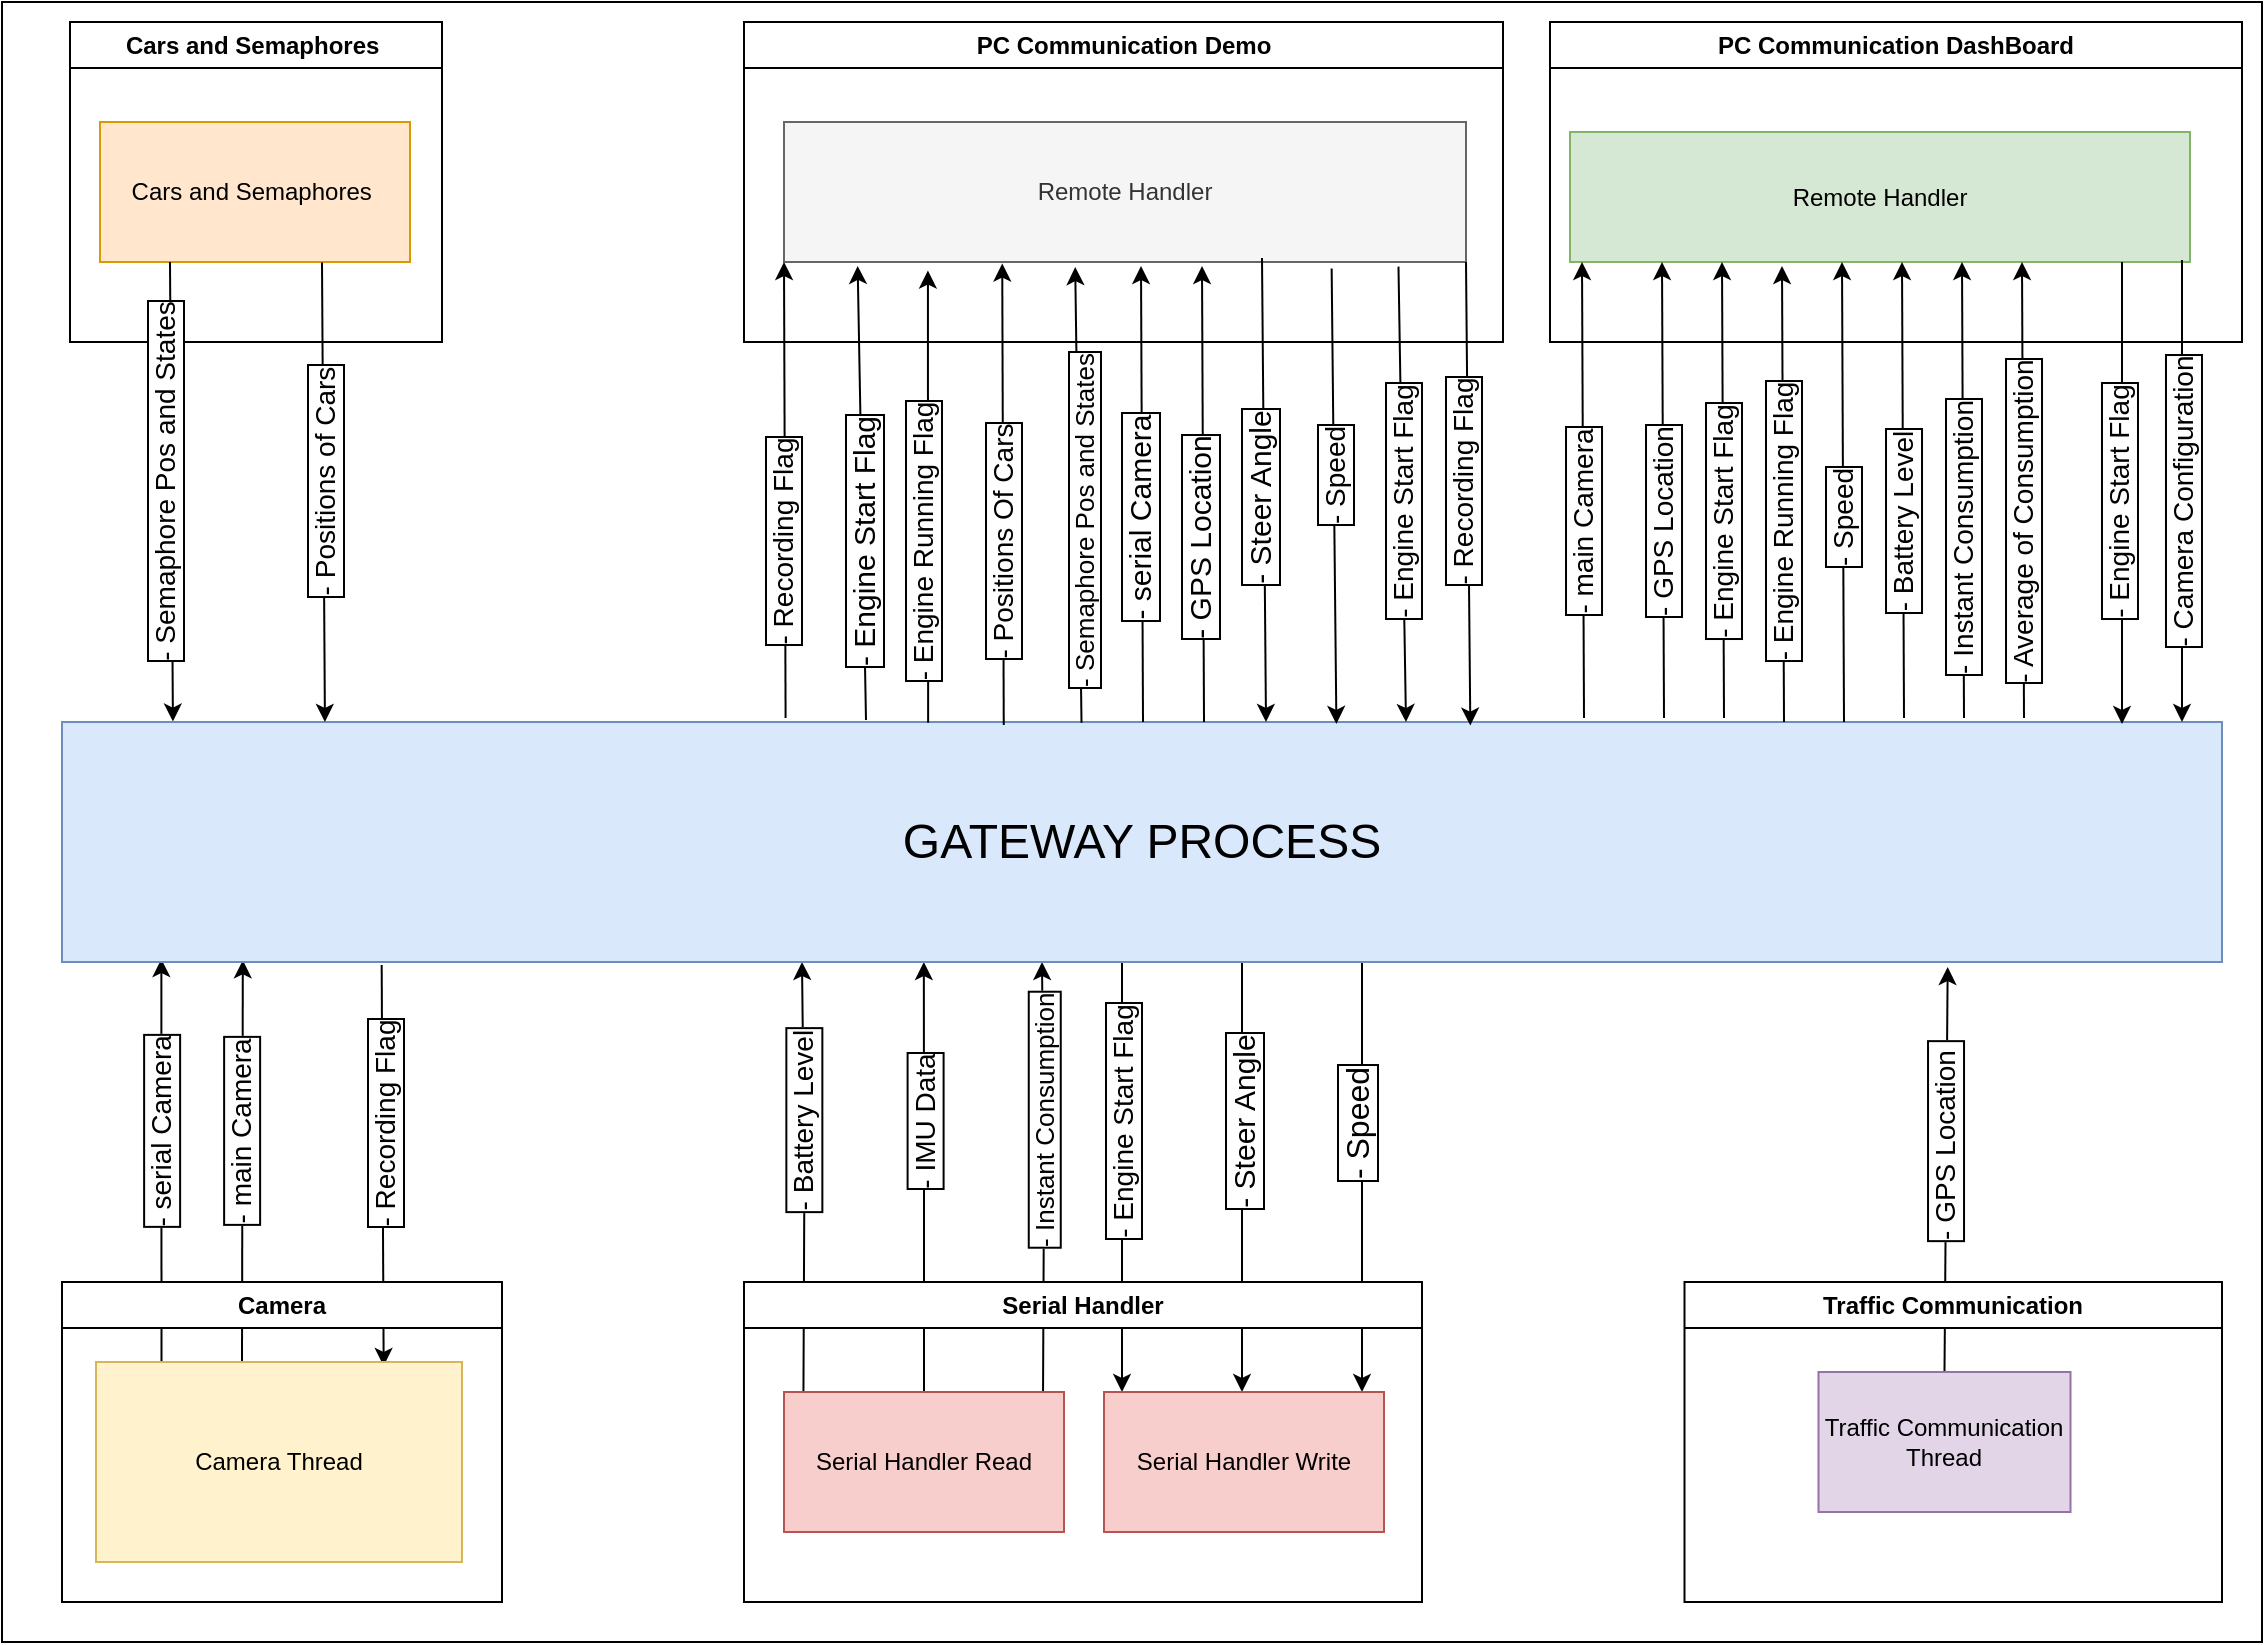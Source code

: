 <mxfile version="21.6.8" type="google">
  <diagram id="6lpktRMUdNyV_AXS6GPt" name="Page-1">
    <mxGraphModel grid="1" page="1" gridSize="10" guides="1" tooltips="1" connect="1" arrows="1" fold="1" pageScale="1" pageWidth="827" pageHeight="1169" math="0" shadow="0">
      <root>
        <mxCell id="0" />
        <mxCell id="1" parent="0" />
        <mxCell id="8Ne4wBraCfzsu7vq-3qB-45" value="" style="rounded=0;whiteSpace=wrap;html=1;" vertex="1" parent="1">
          <mxGeometry x="-360" y="90" width="1130" height="820" as="geometry" />
        </mxCell>
        <mxCell id="-YUbOd_ckBiP3jnt8C6B-16" value="Cars and Semaphores&amp;nbsp;" style="swimlane;whiteSpace=wrap;html=1;" vertex="1" parent="1">
          <mxGeometry x="-326" y="100" width="186" height="160" as="geometry" />
        </mxCell>
        <mxCell id="-YUbOd_ckBiP3jnt8C6B-50" value="Cars and Semaphores&amp;nbsp;" style="rounded=0;whiteSpace=wrap;html=1;fillColor=#ffe6cc;strokeColor=#d79b00;" vertex="1" parent="-YUbOd_ckBiP3jnt8C6B-16">
          <mxGeometry x="15" y="50" width="155" height="70" as="geometry" />
        </mxCell>
        <mxCell id="8Ne4wBraCfzsu7vq-3qB-10" value="" style="endArrow=classic;html=1;rounded=0;exitX=0.5;exitY=1;exitDx=0;exitDy=0;entryX=0.087;entryY=-0.002;entryDx=0;entryDy=0;entryPerimeter=0;" edge="1" parent="-YUbOd_ckBiP3jnt8C6B-16">
          <mxGeometry width="50" height="50" relative="1" as="geometry">
            <mxPoint x="50" y="120" as="sourcePoint" />
            <mxPoint x="51.46" y="349.76" as="targetPoint" />
          </mxGeometry>
        </mxCell>
        <mxCell id="8Ne4wBraCfzsu7vq-3qB-3" value="" style="endArrow=classic;html=1;rounded=0;entryX=0.786;entryY=0.02;entryDx=0;entryDy=0;exitX=0.148;exitY=1.013;exitDx=0;exitDy=0;exitPerimeter=0;entryPerimeter=0;" edge="1" parent="1" source="RWwlVH5rSrPmcXrSAEqf-1" target="RWwlVH5rSrPmcXrSAEqf-8">
          <mxGeometry width="50" height="50" relative="1" as="geometry">
            <mxPoint x="-167" y="570" as="sourcePoint" />
            <mxPoint x="-60" y="640" as="targetPoint" />
          </mxGeometry>
        </mxCell>
        <mxCell id="8Ne4wBraCfzsu7vq-3qB-22" value="" style="endArrow=classic;html=1;rounded=0;entryX=0.046;entryY=0.988;entryDx=0;entryDy=0;entryPerimeter=0;exitX=0.342;exitY=0.007;exitDx=0;exitDy=0;exitPerimeter=0;" edge="1" parent="1">
          <mxGeometry width="50" height="50" relative="1" as="geometry">
            <mxPoint x="-240.004" y="770.85" as="sourcePoint" />
            <mxPoint x="-239.59" y="569.15" as="targetPoint" />
          </mxGeometry>
        </mxCell>
        <mxCell id="8Ne4wBraCfzsu7vq-3qB-1" value="" style="endArrow=classic;html=1;rounded=0;entryX=0.046;entryY=0.988;entryDx=0;entryDy=0;entryPerimeter=0;exitX=0.179;exitY=0.02;exitDx=0;exitDy=0;exitPerimeter=0;" edge="1" parent="1" source="RWwlVH5rSrPmcXrSAEqf-8" target="RWwlVH5rSrPmcXrSAEqf-1">
          <mxGeometry width="50" height="50" relative="1" as="geometry">
            <mxPoint x="-160" y="790" as="sourcePoint" />
            <mxPoint x="-110" y="740" as="targetPoint" />
          </mxGeometry>
        </mxCell>
        <mxCell id="-YUbOd_ckBiP3jnt8C6B-36" value="" style="endArrow=classic;html=1;rounded=0;entryX=0.25;entryY=0;entryDx=0;entryDy=0;" edge="1" parent="1">
          <mxGeometry width="50" height="50" relative="1" as="geometry">
            <mxPoint x="200" y="570" as="sourcePoint" />
            <mxPoint x="200" y="785" as="targetPoint" />
          </mxGeometry>
        </mxCell>
        <mxCell id="-YUbOd_ckBiP3jnt8C6B-37" value="" style="endArrow=classic;html=1;rounded=0;entryX=0.25;entryY=0;entryDx=0;entryDy=0;" edge="1" parent="1">
          <mxGeometry width="50" height="50" relative="1" as="geometry">
            <mxPoint x="260" y="570" as="sourcePoint" />
            <mxPoint x="260" y="785" as="targetPoint" />
          </mxGeometry>
        </mxCell>
        <mxCell id="-YUbOd_ckBiP3jnt8C6B-38" value="" style="endArrow=classic;html=1;rounded=0;entryX=0.25;entryY=0;entryDx=0;entryDy=0;" edge="1" parent="1">
          <mxGeometry width="50" height="50" relative="1" as="geometry">
            <mxPoint x="320" y="570" as="sourcePoint" />
            <mxPoint x="320" y="785" as="targetPoint" />
          </mxGeometry>
        </mxCell>
        <mxCell id="-YUbOd_ckBiP3jnt8C6B-31" style="edgeStyle=orthogonalEdgeStyle;rounded=0;orthogonalLoop=1;jettySize=auto;html=1;exitX=0.25;exitY=0;exitDx=0;exitDy=0;entryX=0.366;entryY=1;entryDx=0;entryDy=0;entryPerimeter=0;" edge="1" parent="1">
          <mxGeometry relative="1" as="geometry">
            <mxPoint x="40.72" y="785" as="sourcePoint" />
            <mxPoint x="40.0" y="570" as="targetPoint" />
          </mxGeometry>
        </mxCell>
        <mxCell id="-YUbOd_ckBiP3jnt8C6B-41" value="- Battery Level" style="edgeLabel;html=1;align=center;verticalAlign=middle;resizable=0;points=[];labelBorderColor=default;rotation=-90;fontSize=14;" connectable="0" vertex="1" parent="-YUbOd_ckBiP3jnt8C6B-31">
          <mxGeometry x="0.258" y="-2" relative="1" as="geometry">
            <mxPoint x="-2" as="offset" />
          </mxGeometry>
        </mxCell>
        <mxCell id="-YUbOd_ckBiP3jnt8C6B-32" style="edgeStyle=orthogonalEdgeStyle;rounded=0;orthogonalLoop=1;jettySize=auto;html=1;exitX=0.5;exitY=0;exitDx=0;exitDy=0;entryX=0.399;entryY=1;entryDx=0;entryDy=0;entryPerimeter=0;" edge="1" parent="1" source="-YUbOd_ckBiP3jnt8C6B-27" target="RWwlVH5rSrPmcXrSAEqf-1">
          <mxGeometry relative="1" as="geometry" />
        </mxCell>
        <mxCell id="-YUbOd_ckBiP3jnt8C6B-42" value="- IMU Data" style="edgeLabel;html=1;align=center;verticalAlign=middle;resizable=0;points=[];labelBorderColor=default;rotation=-90;fontSize=14;" connectable="0" vertex="1" parent="-YUbOd_ckBiP3jnt8C6B-32">
          <mxGeometry x="0.024" relative="1" as="geometry">
            <mxPoint y="-25" as="offset" />
          </mxGeometry>
        </mxCell>
        <mxCell id="-YUbOd_ckBiP3jnt8C6B-33" style="edgeStyle=orthogonalEdgeStyle;rounded=0;orthogonalLoop=1;jettySize=auto;html=1;exitX=0.75;exitY=0;exitDx=0;exitDy=0;" edge="1" parent="1">
          <mxGeometry relative="1" as="geometry">
            <mxPoint x="160.52" y="785" as="sourcePoint" />
            <mxPoint x="160" y="570" as="targetPoint" />
          </mxGeometry>
        </mxCell>
        <mxCell id="-YUbOd_ckBiP3jnt8C6B-43" value="- Instant Consumption" style="edgeLabel;html=1;align=center;verticalAlign=middle;resizable=0;points=[];labelBorderColor=default;rotation=-90;fontSize=13;" connectable="0" vertex="1" parent="-YUbOd_ckBiP3jnt8C6B-33">
          <mxGeometry x="0.258" y="-2" relative="1" as="geometry">
            <mxPoint x="-2" as="offset" />
          </mxGeometry>
        </mxCell>
        <mxCell id="RWwlVH5rSrPmcXrSAEqf-1" value="&lt;font style=&quot;font-size: 24px;&quot;&gt;GATEWAY PROCESS&lt;/font&gt;" style="rounded=0;whiteSpace=wrap;html=1;fillColor=#dae8fc;strokeColor=#6c8ebf;align=center;" vertex="1" parent="1">
          <mxGeometry x="-330" y="450" width="1080" height="120" as="geometry" />
        </mxCell>
        <mxCell id="-YUbOd_ckBiP3jnt8C6B-1" value="" style="endArrow=classic;html=1;rounded=0;entryX=0.873;entryY=1.021;entryDx=0;entryDy=0;entryPerimeter=0;exitX=0.5;exitY=0;exitDx=0;exitDy=0;labelBorderColor=default;" edge="1" parent="1" source="RWwlVH5rSrPmcXrSAEqf-10" target="RWwlVH5rSrPmcXrSAEqf-1">
          <mxGeometry width="50" height="50" relative="1" as="geometry">
            <mxPoint x="390" y="530" as="sourcePoint" />
            <mxPoint x="440" y="480" as="targetPoint" />
          </mxGeometry>
        </mxCell>
        <mxCell id="-YUbOd_ckBiP3jnt8C6B-10" value="- GPS Location&amp;nbsp;" style="edgeLabel;html=1;align=center;verticalAlign=middle;resizable=0;points=[];labelBorderColor=default;rotation=-90;fontSize=14;" connectable="0" vertex="1" parent="-YUbOd_ckBiP3jnt8C6B-1">
          <mxGeometry x="0.0" y="-3" relative="1" as="geometry">
            <mxPoint x="-4" y="-14" as="offset" />
          </mxGeometry>
        </mxCell>
        <mxCell id="-YUbOd_ckBiP3jnt8C6B-20" value="Camera" style="swimlane;whiteSpace=wrap;html=1;" vertex="1" parent="1">
          <mxGeometry x="-330" y="730" width="220" height="160" as="geometry" />
        </mxCell>
        <mxCell id="RWwlVH5rSrPmcXrSAEqf-8" value="Camera Thread" style="rounded=0;whiteSpace=wrap;html=1;fillColor=#fff2cc;strokeColor=#d6b656;" vertex="1" parent="-YUbOd_ckBiP3jnt8C6B-20">
          <mxGeometry x="17" y="40" width="183" height="100" as="geometry" />
        </mxCell>
        <mxCell id="-YUbOd_ckBiP3jnt8C6B-25" value="Serial Handler" style="swimlane;whiteSpace=wrap;html=1;" vertex="1" parent="1">
          <mxGeometry x="11" y="730" width="339" height="160" as="geometry" />
        </mxCell>
        <mxCell id="-YUbOd_ckBiP3jnt8C6B-27" value="Serial Handler Read" style="rounded=0;whiteSpace=wrap;html=1;fillColor=#f8cecc;strokeColor=#b85450;" vertex="1" parent="-YUbOd_ckBiP3jnt8C6B-25">
          <mxGeometry x="20" y="55" width="140" height="70" as="geometry" />
        </mxCell>
        <mxCell id="RWwlVH5rSrPmcXrSAEqf-9" value="Serial Handler Write" style="rounded=0;whiteSpace=wrap;html=1;fillColor=#f8cecc;strokeColor=#b85450;" vertex="1" parent="-YUbOd_ckBiP3jnt8C6B-25">
          <mxGeometry x="180" y="55" width="140" height="70" as="geometry" />
        </mxCell>
        <mxCell id="-YUbOd_ckBiP3jnt8C6B-28" value="Traffic Communication" style="swimlane;whiteSpace=wrap;html=1;" vertex="1" parent="1">
          <mxGeometry x="481.25" y="730" width="268.75" height="160" as="geometry" />
        </mxCell>
        <mxCell id="RWwlVH5rSrPmcXrSAEqf-10" value="Traffic Communication Thread" style="rounded=0;whiteSpace=wrap;html=1;fillColor=#e1d5e7;strokeColor=#9673a6;" vertex="1" parent="-YUbOd_ckBiP3jnt8C6B-28">
          <mxGeometry x="67" y="45" width="126" height="70" as="geometry" />
        </mxCell>
        <mxCell id="-YUbOd_ckBiP3jnt8C6B-44" value="- Engine Start Flag" style="edgeLabel;html=1;align=center;verticalAlign=middle;resizable=0;points=[];labelBorderColor=default;rotation=-90;fontSize=14;" connectable="0" vertex="1" parent="1">
          <mxGeometry x="200.003" y="650.002" as="geometry" />
        </mxCell>
        <mxCell id="-YUbOd_ckBiP3jnt8C6B-45" value="- Steer Angle" style="edgeLabel;html=1;align=center;verticalAlign=middle;resizable=0;points=[];labelBorderColor=default;rotation=-90;fontSize=15;" connectable="0" vertex="1" parent="1">
          <mxGeometry x="260.003" y="650.002" as="geometry" />
        </mxCell>
        <mxCell id="-YUbOd_ckBiP3jnt8C6B-46" value="- Speed" style="edgeLabel;html=1;align=center;verticalAlign=middle;resizable=0;points=[];labelBorderColor=default;rotation=-90;fontSize=16;" connectable="0" vertex="1" parent="1">
          <mxGeometry x="320.003" y="650.002" as="geometry">
            <mxPoint x="-1.0" y="-3" as="offset" />
          </mxGeometry>
        </mxCell>
        <mxCell id="-YUbOd_ckBiP3jnt8C6B-47" value="PC Communication Demo" style="swimlane;whiteSpace=wrap;html=1;" vertex="1" parent="1">
          <mxGeometry x="11" y="100" width="379.5" height="160" as="geometry" />
        </mxCell>
        <mxCell id="-YUbOd_ckBiP3jnt8C6B-82" value="Remote Handler" style="rounded=0;whiteSpace=wrap;html=1;fillColor=#f5f5f5;fontColor=#333333;strokeColor=#666666;" vertex="1" parent="-YUbOd_ckBiP3jnt8C6B-47">
          <mxGeometry x="20" y="50" width="341" height="70" as="geometry" />
        </mxCell>
        <mxCell id="8Ne4wBraCfzsu7vq-3qB-19" value="" style="endArrow=classic;html=1;rounded=0;exitX=1;exitY=1;exitDx=0;exitDy=0;entryX=0.652;entryY=0.015;entryDx=0;entryDy=0;entryPerimeter=0;" edge="1" parent="-YUbOd_ckBiP3jnt8C6B-47">
          <mxGeometry width="50" height="50" relative="1" as="geometry">
            <mxPoint x="259" y="118" as="sourcePoint" />
            <mxPoint x="261" y="350" as="targetPoint" />
          </mxGeometry>
        </mxCell>
        <mxCell id="-YUbOd_ckBiP3jnt8C6B-64" value="- Steer Angle" style="edgeLabel;html=1;align=center;verticalAlign=middle;resizable=0;points=[];labelBorderColor=default;rotation=-90;fontSize=15;" connectable="0" vertex="1" parent="1">
          <mxGeometry x="320.003" y="670.002" as="geometry">
            <mxPoint x="332" y="-52.0" as="offset" />
          </mxGeometry>
        </mxCell>
        <mxCell id="-YUbOd_ckBiP3jnt8C6B-68" value="" style="endArrow=classic;html=1;rounded=0;entryX=0;entryY=1;entryDx=0;entryDy=0;exitX=0.335;exitY=-0.017;exitDx=0;exitDy=0;exitPerimeter=0;" edge="1" parent="1" source="RWwlVH5rSrPmcXrSAEqf-1" target="-YUbOd_ckBiP3jnt8C6B-82">
          <mxGeometry width="50" height="50" relative="1" as="geometry">
            <mxPoint x="110" y="530" as="sourcePoint" />
            <mxPoint x="31" y="230" as="targetPoint" />
          </mxGeometry>
        </mxCell>
        <mxCell id="-YUbOd_ckBiP3jnt8C6B-69" value="" style="endArrow=classic;html=1;rounded=0;entryX=0.108;entryY=1.028;entryDx=0;entryDy=0;exitX=0.335;exitY=-0.017;exitDx=0;exitDy=0;exitPerimeter=0;entryPerimeter=0;" edge="1" parent="1" target="-YUbOd_ckBiP3jnt8C6B-82">
          <mxGeometry width="50" height="50" relative="1" as="geometry">
            <mxPoint x="72" y="449" as="sourcePoint" />
            <mxPoint x="67.5" y="230" as="targetPoint" />
          </mxGeometry>
        </mxCell>
        <mxCell id="-YUbOd_ckBiP3jnt8C6B-70" value="" style="endArrow=classic;html=1;rounded=0;entryX=0.211;entryY=1.061;entryDx=0;entryDy=0;exitX=0.401;exitY=0.003;exitDx=0;exitDy=0;exitPerimeter=0;entryPerimeter=0;" edge="1" parent="1" source="RWwlVH5rSrPmcXrSAEqf-1" target="-YUbOd_ckBiP3jnt8C6B-82">
          <mxGeometry width="50" height="50" relative="1" as="geometry">
            <mxPoint x="103" y="453" as="sourcePoint" />
            <mxPoint x="104" y="230" as="targetPoint" />
          </mxGeometry>
        </mxCell>
        <mxCell id="-YUbOd_ckBiP3jnt8C6B-71" value="" style="endArrow=classic;html=1;rounded=0;entryX=0.32;entryY=1.011;entryDx=0;entryDy=0;exitX=0.436;exitY=0.013;exitDx=0;exitDy=0;exitPerimeter=0;entryPerimeter=0;" edge="1" parent="1" source="RWwlVH5rSrPmcXrSAEqf-1" target="-YUbOd_ckBiP3jnt8C6B-82">
          <mxGeometry width="50" height="50" relative="1" as="geometry">
            <mxPoint x="152" y="450" as="sourcePoint" />
            <mxPoint x="140.5" y="230" as="targetPoint" />
          </mxGeometry>
        </mxCell>
        <mxCell id="-YUbOd_ckBiP3jnt8C6B-72" value="" style="endArrow=classic;html=1;rounded=0;entryX=0.427;entryY=1.036;entryDx=0;entryDy=0;exitX=0.472;exitY=0.003;exitDx=0;exitDy=0;exitPerimeter=0;entryPerimeter=0;" edge="1" parent="1" source="RWwlVH5rSrPmcXrSAEqf-1" target="-YUbOd_ckBiP3jnt8C6B-82">
          <mxGeometry width="50" height="50" relative="1" as="geometry">
            <mxPoint x="180" y="460" as="sourcePoint" />
            <mxPoint x="177" y="230" as="targetPoint" />
          </mxGeometry>
        </mxCell>
        <mxCell id="-YUbOd_ckBiP3jnt8C6B-73" value="- Recording Flag" style="edgeLabel;html=1;align=center;verticalAlign=middle;resizable=0;points=[];labelBorderColor=default;rotation=-90;fontSize=14;" connectable="0" vertex="1" parent="1">
          <mxGeometry x="30.003" y="360.002" as="geometry" />
        </mxCell>
        <mxCell id="-YUbOd_ckBiP3jnt8C6B-74" value="- Engine Start Flag" style="edgeLabel;html=1;align=center;verticalAlign=middle;resizable=0;points=[];labelBorderColor=default;rotation=-90;fontSize=15;" connectable="0" vertex="1" parent="1">
          <mxGeometry x="70.003" y="360.002" as="geometry" />
        </mxCell>
        <mxCell id="-YUbOd_ckBiP3jnt8C6B-75" value="- Engine Running Flag" style="edgeLabel;html=1;align=center;verticalAlign=middle;resizable=0;points=[];labelBorderColor=default;rotation=-90;fontSize=14;" connectable="0" vertex="1" parent="1">
          <mxGeometry x="100.003" y="360.002" as="geometry" />
        </mxCell>
        <mxCell id="-YUbOd_ckBiP3jnt8C6B-76" value="- Positions Of Cars&lt;br style=&quot;font-size: 14px;&quot;&gt;" style="edgeLabel;html=1;align=center;verticalAlign=middle;resizable=0;points=[];labelBorderColor=default;rotation=-90;fontSize=14;" connectable="0" vertex="1" parent="1">
          <mxGeometry x="140.003" y="360.002" as="geometry" />
        </mxCell>
        <mxCell id="-YUbOd_ckBiP3jnt8C6B-77" value="- Semaphore Pos and States" style="edgeLabel;html=1;align=center;verticalAlign=middle;resizable=0;points=[];labelBorderColor=default;rotation=-90;fontSize=13;" connectable="0" vertex="1" parent="1">
          <mxGeometry x="180.503" y="350.002" as="geometry" />
        </mxCell>
        <mxCell id="-YUbOd_ckBiP3jnt8C6B-78" value="PC Communication DashBoard" style="swimlane;whiteSpace=wrap;html=1;" vertex="1" parent="1">
          <mxGeometry x="414" y="100" width="346" height="160" as="geometry" />
        </mxCell>
        <mxCell id="-YUbOd_ckBiP3jnt8C6B-81" value="Remote Handler" style="rounded=0;whiteSpace=wrap;html=1;fillColor=#d5e8d4;strokeColor=#82b366;" vertex="1" parent="-YUbOd_ckBiP3jnt8C6B-78">
          <mxGeometry x="10" y="55" width="310" height="65" as="geometry" />
        </mxCell>
        <mxCell id="8Ne4wBraCfzsu7vq-3qB-7" value="" style="endArrow=classic;html=1;rounded=0;entryX=0;entryY=1;entryDx=0;entryDy=0;exitX=0.335;exitY=-0.017;exitDx=0;exitDy=0;exitPerimeter=0;" edge="1" parent="-YUbOd_ckBiP3jnt8C6B-78">
          <mxGeometry width="50" height="50" relative="1" as="geometry">
            <mxPoint x="17" y="348" as="sourcePoint" />
            <mxPoint x="16" y="120" as="targetPoint" />
          </mxGeometry>
        </mxCell>
        <mxCell id="8Ne4wBraCfzsu7vq-3qB-8" value="" style="endArrow=classic;html=1;rounded=0;entryX=0;entryY=1;entryDx=0;entryDy=0;exitX=0.335;exitY=-0.017;exitDx=0;exitDy=0;exitPerimeter=0;" edge="1" parent="-YUbOd_ckBiP3jnt8C6B-78">
          <mxGeometry width="50" height="50" relative="1" as="geometry">
            <mxPoint x="57" y="348" as="sourcePoint" />
            <mxPoint x="56" y="120" as="targetPoint" />
          </mxGeometry>
        </mxCell>
        <mxCell id="8Ne4wBraCfzsu7vq-3qB-9" value="" style="endArrow=classic;html=1;rounded=0;entryX=0;entryY=1;entryDx=0;entryDy=0;exitX=0.335;exitY=-0.017;exitDx=0;exitDy=0;exitPerimeter=0;" edge="1" parent="-YUbOd_ckBiP3jnt8C6B-78">
          <mxGeometry width="50" height="50" relative="1" as="geometry">
            <mxPoint x="87" y="348" as="sourcePoint" />
            <mxPoint x="86" y="120" as="targetPoint" />
          </mxGeometry>
        </mxCell>
        <mxCell id="8Ne4wBraCfzsu7vq-3qB-27" value="" style="endArrow=classic;html=1;rounded=0;entryX=0;entryY=1;entryDx=0;entryDy=0;exitX=0.335;exitY=-0.017;exitDx=0;exitDy=0;exitPerimeter=0;" edge="1" parent="-YUbOd_ckBiP3jnt8C6B-78">
          <mxGeometry width="50" height="50" relative="1" as="geometry">
            <mxPoint x="177" y="348" as="sourcePoint" />
            <mxPoint x="176" y="120" as="targetPoint" />
          </mxGeometry>
        </mxCell>
        <mxCell id="8Ne4wBraCfzsu7vq-3qB-28" value="" style="endArrow=classic;html=1;rounded=0;entryX=0;entryY=1;entryDx=0;entryDy=0;exitX=0.335;exitY=-0.017;exitDx=0;exitDy=0;exitPerimeter=0;" edge="1" parent="-YUbOd_ckBiP3jnt8C6B-78">
          <mxGeometry width="50" height="50" relative="1" as="geometry">
            <mxPoint x="207" y="348" as="sourcePoint" />
            <mxPoint x="206" y="120" as="targetPoint" />
          </mxGeometry>
        </mxCell>
        <mxCell id="8Ne4wBraCfzsu7vq-3qB-29" value="" style="endArrow=classic;html=1;rounded=0;entryX=0;entryY=1;entryDx=0;entryDy=0;exitX=0.335;exitY=-0.017;exitDx=0;exitDy=0;exitPerimeter=0;" edge="1" parent="-YUbOd_ckBiP3jnt8C6B-78">
          <mxGeometry width="50" height="50" relative="1" as="geometry">
            <mxPoint x="237" y="348" as="sourcePoint" />
            <mxPoint x="236" y="120" as="targetPoint" />
          </mxGeometry>
        </mxCell>
        <mxCell id="8Ne4wBraCfzsu7vq-3qB-30" value="- GPS Location" style="edgeLabel;html=1;align=center;verticalAlign=middle;resizable=0;points=[];labelBorderColor=default;rotation=-90;fontSize=14;" connectable="0" vertex="1" parent="-YUbOd_ckBiP3jnt8C6B-78">
          <mxGeometry x="56.005" y="249.997" as="geometry" />
        </mxCell>
        <mxCell id="8Ne4wBraCfzsu7vq-3qB-36" value="- Average of Consumption" style="edgeLabel;html=1;align=center;verticalAlign=middle;resizable=0;points=[];labelBorderColor=default;rotation=-90;fontSize=14;" connectable="0" vertex="1" parent="-YUbOd_ckBiP3jnt8C6B-78">
          <mxGeometry x="236.005" y="249.997" as="geometry" />
        </mxCell>
        <mxCell id="8Ne4wBraCfzsu7vq-3qB-2" value="- serial Camera" style="edgeLabel;html=1;align=center;verticalAlign=middle;resizable=0;points=[];labelBorderColor=default;rotation=-90;fontSize=14;" connectable="0" vertex="1" parent="1">
          <mxGeometry x="-289.999" y="659.94" as="geometry">
            <mxPoint x="5" y="9" as="offset" />
          </mxGeometry>
        </mxCell>
        <mxCell id="8Ne4wBraCfzsu7vq-3qB-4" value="- Recording Flag" style="edgeLabel;html=1;align=center;verticalAlign=middle;resizable=0;points=[];labelBorderColor=default;rotation=-90;fontSize=14;" connectable="0" vertex="1" parent="1">
          <mxGeometry x="-169.999" y="640.0" as="geometry">
            <mxPoint x="-11" y="1.0" as="offset" />
          </mxGeometry>
        </mxCell>
        <mxCell id="8Ne4wBraCfzsu7vq-3qB-5" style="edgeStyle=orthogonalEdgeStyle;rounded=0;orthogonalLoop=1;jettySize=auto;html=1;entryX=0.645;entryY=0.008;entryDx=0;entryDy=0;entryPerimeter=0;" edge="1" parent="1">
          <mxGeometry relative="1" as="geometry">
            <mxPoint x="730" y="219" as="sourcePoint" />
            <mxPoint x="730" y="450" as="targetPoint" />
            <Array as="points">
              <mxPoint x="730" y="219" />
            </Array>
          </mxGeometry>
        </mxCell>
        <mxCell id="8Ne4wBraCfzsu7vq-3qB-11" value="- Semaphore Pos and States" style="edgeLabel;html=1;align=center;verticalAlign=middle;resizable=0;points=[];labelBorderColor=default;rotation=-90;fontSize=14;" connectable="0" vertex="1" parent="1">
          <mxGeometry x="-279.997" y="330.002" as="geometry">
            <mxPoint x="6.123e-17" y="1" as="offset" />
          </mxGeometry>
        </mxCell>
        <mxCell id="8Ne4wBraCfzsu7vq-3qB-12" value="" style="endArrow=classic;html=1;rounded=0;exitX=0.5;exitY=1;exitDx=0;exitDy=0;entryX=0.087;entryY=-0.002;entryDx=0;entryDy=0;entryPerimeter=0;" edge="1" parent="1">
          <mxGeometry width="50" height="50" relative="1" as="geometry">
            <mxPoint x="-200" y="220.24" as="sourcePoint" />
            <mxPoint x="-198.54" y="450" as="targetPoint" />
          </mxGeometry>
        </mxCell>
        <mxCell id="8Ne4wBraCfzsu7vq-3qB-13" value="- Positions of Cars" style="edgeLabel;html=1;align=center;verticalAlign=middle;resizable=0;points=[];labelBorderColor=default;rotation=-90;fontSize=14;" connectable="0" vertex="1" parent="1">
          <mxGeometry x="-199.997" y="330.002" as="geometry">
            <mxPoint x="6.123e-17" y="1" as="offset" />
          </mxGeometry>
        </mxCell>
        <mxCell id="8Ne4wBraCfzsu7vq-3qB-16" value="" style="endArrow=classic;html=1;rounded=0;exitX=1;exitY=1;exitDx=0;exitDy=0;entryX=0.652;entryY=0.015;entryDx=0;entryDy=0;entryPerimeter=0;" edge="1" parent="1" source="-YUbOd_ckBiP3jnt8C6B-82" target="RWwlVH5rSrPmcXrSAEqf-1">
          <mxGeometry width="50" height="50" relative="1" as="geometry">
            <mxPoint x="280" y="350" as="sourcePoint" />
            <mxPoint x="370" y="450" as="targetPoint" />
          </mxGeometry>
        </mxCell>
        <mxCell id="-YUbOd_ckBiP3jnt8C6B-67" value="- Recording Flag" style="edgeLabel;html=1;align=center;verticalAlign=middle;resizable=0;points=[];labelBorderColor=default;rotation=-90;fontSize=14;" connectable="0" vertex="1" parent="1">
          <mxGeometry x="370.003" y="330.002" as="geometry" />
        </mxCell>
        <mxCell id="8Ne4wBraCfzsu7vq-3qB-17" value="" style="endArrow=classic;html=1;rounded=0;exitX=0.901;exitY=1.033;exitDx=0;exitDy=0;entryX=0.652;entryY=0.015;entryDx=0;entryDy=0;entryPerimeter=0;exitPerimeter=0;" edge="1" parent="1" source="-YUbOd_ckBiP3jnt8C6B-82">
          <mxGeometry width="50" height="50" relative="1" as="geometry">
            <mxPoint x="340" y="218" as="sourcePoint" />
            <mxPoint x="342" y="450" as="targetPoint" />
          </mxGeometry>
        </mxCell>
        <mxCell id="-YUbOd_ckBiP3jnt8C6B-66" value="- Engine Start Flag" style="edgeLabel;html=1;align=center;verticalAlign=middle;resizable=0;points=[];labelBorderColor=default;rotation=-90;fontSize=14;" connectable="0" vertex="1" parent="1">
          <mxGeometry x="340.003" y="340.002" as="geometry" />
        </mxCell>
        <mxCell id="8Ne4wBraCfzsu7vq-3qB-18" value="" style="endArrow=classic;html=1;rounded=0;exitX=0.803;exitY=1.047;exitDx=0;exitDy=0;entryX=0.59;entryY=0.008;entryDx=0;entryDy=0;entryPerimeter=0;exitPerimeter=0;" edge="1" parent="1" source="-YUbOd_ckBiP3jnt8C6B-82" target="RWwlVH5rSrPmcXrSAEqf-1">
          <mxGeometry width="50" height="50" relative="1" as="geometry">
            <mxPoint x="310" y="218" as="sourcePoint" />
            <mxPoint x="312" y="450" as="targetPoint" />
          </mxGeometry>
        </mxCell>
        <mxCell id="-YUbOd_ckBiP3jnt8C6B-65" value="- Speed&lt;br style=&quot;font-size: 14px;&quot;&gt;" style="edgeLabel;html=1;align=center;verticalAlign=middle;resizable=0;points=[];labelBorderColor=default;rotation=-90;fontSize=14;" connectable="0" vertex="1" parent="1">
          <mxGeometry x="300.003" y="350.002" as="geometry">
            <mxPoint x="23" y="6.0" as="offset" />
          </mxGeometry>
        </mxCell>
        <mxCell id="8Ne4wBraCfzsu7vq-3qB-20" value="" style="endArrow=classic;html=1;rounded=0;entryX=0;entryY=1;entryDx=0;entryDy=0;exitX=0.335;exitY=-0.017;exitDx=0;exitDy=0;exitPerimeter=0;" edge="1" parent="1">
          <mxGeometry width="50" height="50" relative="1" as="geometry">
            <mxPoint x="210.5" y="450" as="sourcePoint" />
            <mxPoint x="209.5" y="222" as="targetPoint" />
          </mxGeometry>
        </mxCell>
        <mxCell id="8Ne4wBraCfzsu7vq-3qB-21" value="- serial Camera" style="edgeLabel;html=1;align=center;verticalAlign=middle;resizable=0;points=[];labelBorderColor=default;rotation=-90;fontSize=15;" connectable="0" vertex="1" parent="1">
          <mxGeometry x="260.003" y="680.002" as="geometry">
            <mxPoint x="332" y="-52.0" as="offset" />
          </mxGeometry>
        </mxCell>
        <mxCell id="8Ne4wBraCfzsu7vq-3qB-23" value="- main Camera" style="edgeLabel;html=1;align=center;verticalAlign=middle;resizable=0;points=[];labelBorderColor=default;rotation=-90;fontSize=14;" connectable="0" vertex="1" parent="1">
          <mxGeometry x="-249.999" y="659.94" as="geometry">
            <mxPoint x="5" y="9" as="offset" />
          </mxGeometry>
        </mxCell>
        <mxCell id="8Ne4wBraCfzsu7vq-3qB-6" style="edgeStyle=orthogonalEdgeStyle;rounded=0;orthogonalLoop=1;jettySize=auto;html=1;entryX=0.645;entryY=0.008;entryDx=0;entryDy=0;entryPerimeter=0;" edge="1" parent="1">
          <mxGeometry relative="1" as="geometry">
            <mxPoint x="700" y="220" as="sourcePoint" />
            <mxPoint x="700" y="451" as="targetPoint" />
            <Array as="points">
              <mxPoint x="700" y="220" />
            </Array>
          </mxGeometry>
        </mxCell>
        <mxCell id="8Ne4wBraCfzsu7vq-3qB-14" value="- main Camera" style="edgeLabel;html=1;align=center;verticalAlign=middle;resizable=0;points=[];labelBorderColor=default;rotation=-90;fontSize=14;" connectable="0" vertex="1" parent="1">
          <mxGeometry x="430.005" y="349.997" as="geometry" />
        </mxCell>
        <mxCell id="8Ne4wBraCfzsu7vq-3qB-25" value="" style="endArrow=classic;html=1;rounded=0;entryX=0;entryY=1;entryDx=0;entryDy=0;exitX=0.335;exitY=-0.017;exitDx=0;exitDy=0;exitPerimeter=0;" edge="1" parent="1">
          <mxGeometry width="50" height="50" relative="1" as="geometry">
            <mxPoint x="531" y="450" as="sourcePoint" />
            <mxPoint x="530" y="222" as="targetPoint" />
          </mxGeometry>
        </mxCell>
        <mxCell id="8Ne4wBraCfzsu7vq-3qB-26" value="" style="endArrow=classic;html=1;rounded=0;exitX=0.335;exitY=-0.017;exitDx=0;exitDy=0;exitPerimeter=0;" edge="1" parent="1">
          <mxGeometry width="50" height="50" relative="1" as="geometry">
            <mxPoint x="561" y="450" as="sourcePoint" />
            <mxPoint x="560" y="220" as="targetPoint" />
          </mxGeometry>
        </mxCell>
        <mxCell id="8Ne4wBraCfzsu7vq-3qB-31" value="- Engine Start Flag" style="edgeLabel;html=1;align=center;verticalAlign=middle;resizable=0;points=[];labelBorderColor=default;rotation=-90;fontSize=14;" connectable="0" vertex="1" parent="1">
          <mxGeometry x="500.005" y="350.007" as="geometry" />
        </mxCell>
        <mxCell id="8Ne4wBraCfzsu7vq-3qB-32" value="- Engine Running Flag" style="edgeLabel;html=1;align=center;verticalAlign=middle;resizable=0;points=[];labelBorderColor=default;rotation=-90;fontSize=14;" connectable="0" vertex="1" parent="1">
          <mxGeometry x="530.005" y="350.007" as="geometry" />
        </mxCell>
        <mxCell id="8Ne4wBraCfzsu7vq-3qB-33" value="- Speed" style="edgeLabel;html=1;align=center;verticalAlign=middle;resizable=0;points=[];labelBorderColor=default;rotation=-90;fontSize=14;" connectable="0" vertex="1" parent="1">
          <mxGeometry x="556" y="349.997" as="geometry">
            <mxPoint x="2.0" y="4" as="offset" />
          </mxGeometry>
        </mxCell>
        <mxCell id="8Ne4wBraCfzsu7vq-3qB-34" value="- Battery Level" style="edgeLabel;html=1;align=center;verticalAlign=middle;resizable=0;points=[];labelBorderColor=default;rotation=-90;fontSize=14;" connectable="0" vertex="1" parent="1">
          <mxGeometry x="590.005" y="349.997" as="geometry" />
        </mxCell>
        <mxCell id="8Ne4wBraCfzsu7vq-3qB-37" value="" style="endArrow=classic;html=1;rounded=0;entryX=0;entryY=1;entryDx=0;entryDy=0;exitX=0.335;exitY=-0.017;exitDx=0;exitDy=0;exitPerimeter=0;" edge="1" parent="1">
          <mxGeometry width="50" height="50" relative="1" as="geometry">
            <mxPoint x="241" y="450" as="sourcePoint" />
            <mxPoint x="240" y="222" as="targetPoint" />
          </mxGeometry>
        </mxCell>
        <mxCell id="8Ne4wBraCfzsu7vq-3qB-38" value="- GPS Location" style="edgeLabel;html=1;align=center;verticalAlign=middle;resizable=0;points=[];labelBorderColor=default;rotation=-90;fontSize=15;" connectable="0" vertex="1" parent="1">
          <mxGeometry x="290.003" y="690.002" as="geometry">
            <mxPoint x="332" y="-52.0" as="offset" />
          </mxGeometry>
        </mxCell>
        <mxCell id="8Ne4wBraCfzsu7vq-3qB-35" value="- Instant Consumption" style="edgeLabel;html=1;align=center;verticalAlign=middle;resizable=0;points=[];labelBorderColor=default;rotation=-90;fontSize=14;" connectable="0" vertex="1" parent="1">
          <mxGeometry x="618" y="359.997" as="geometry">
            <mxPoint x="2" y="2.0" as="offset" />
          </mxGeometry>
        </mxCell>
        <mxCell id="8Ne4wBraCfzsu7vq-3qB-39" value="- Engine Start Flag" style="edgeLabel;html=1;align=center;verticalAlign=middle;resizable=0;points=[];labelBorderColor=default;rotation=-90;fontSize=14;" connectable="0" vertex="1" parent="1">
          <mxGeometry x="698" y="340.007" as="geometry" />
        </mxCell>
        <mxCell id="8Ne4wBraCfzsu7vq-3qB-40" value="- Camera Configuration" style="edgeLabel;html=1;align=center;verticalAlign=middle;resizable=0;points=[];labelBorderColor=default;rotation=-90;fontSize=14;" connectable="0" vertex="1" parent="1">
          <mxGeometry x="730" y="340.007" as="geometry" />
        </mxCell>
      </root>
    </mxGraphModel>
  </diagram>
</mxfile>
